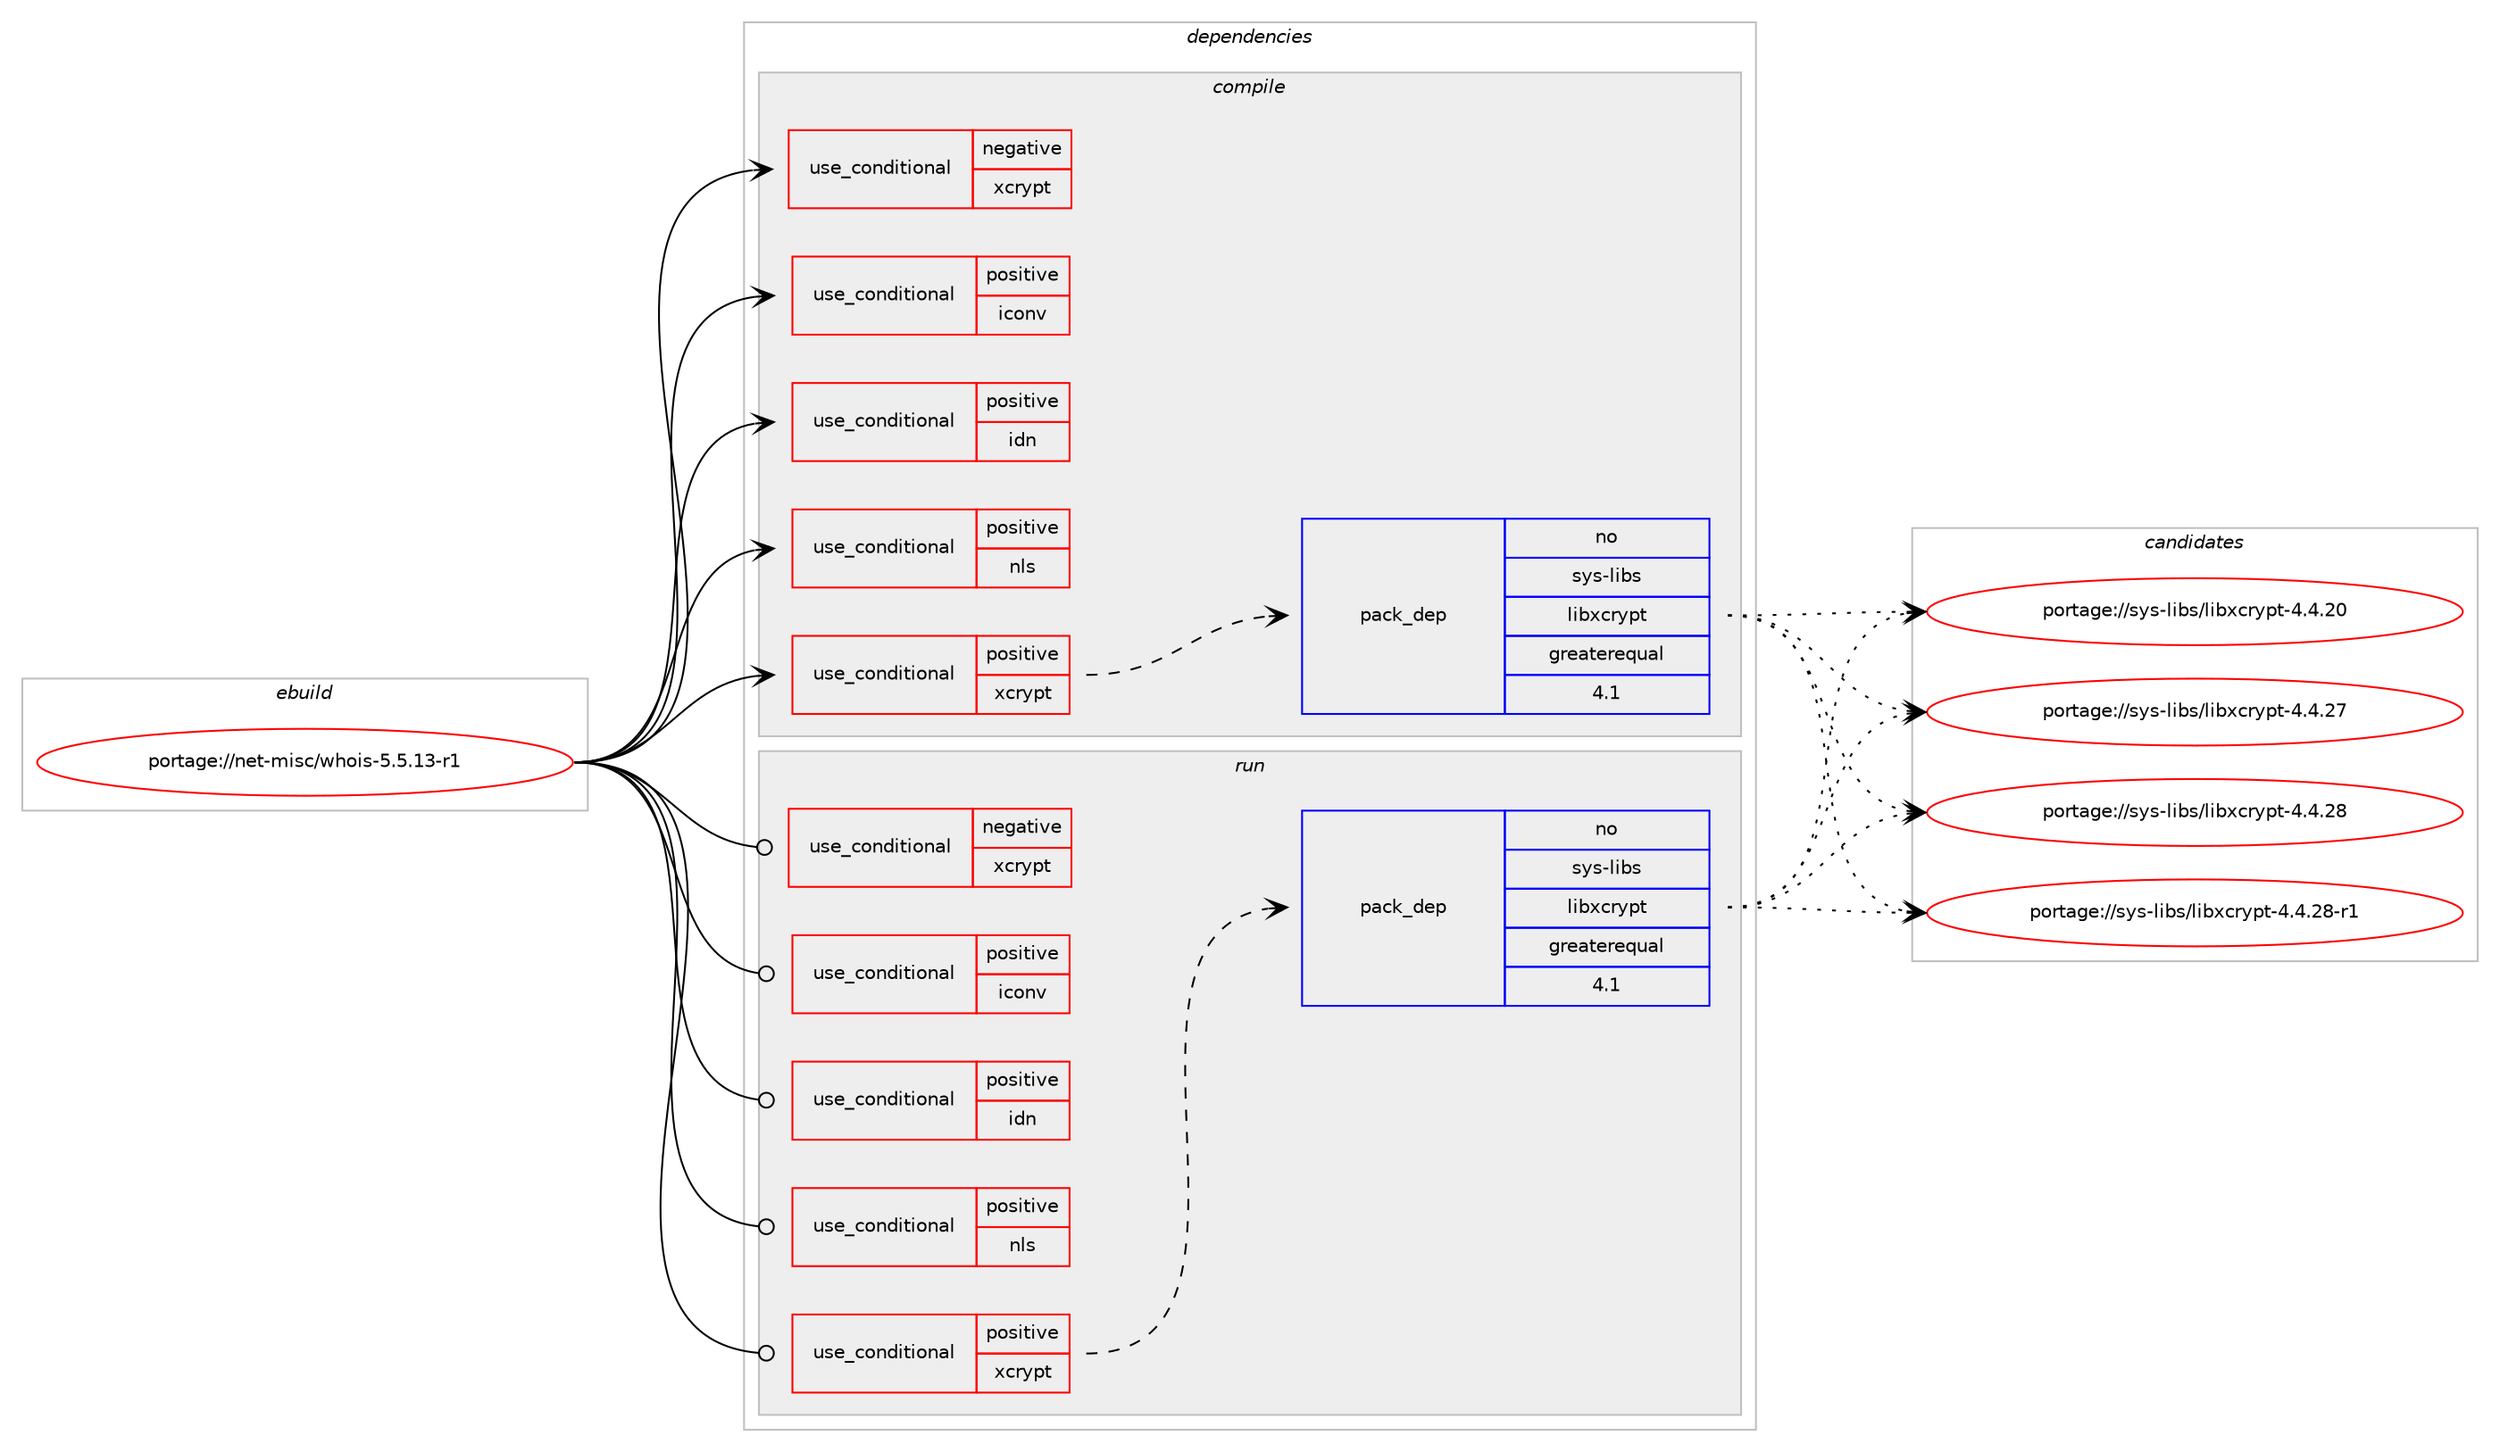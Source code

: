digraph prolog {

# *************
# Graph options
# *************

newrank=true;
concentrate=true;
compound=true;
graph [rankdir=LR,fontname=Helvetica,fontsize=10,ranksep=1.5];#, ranksep=2.5, nodesep=0.2];
edge  [arrowhead=vee];
node  [fontname=Helvetica,fontsize=10];

# **********
# The ebuild
# **********

subgraph cluster_leftcol {
color=gray;
rank=same;
label=<<i>ebuild</i>>;
id [label="portage://net-misc/whois-5.5.13-r1", color=red, width=4, href="../net-misc/whois-5.5.13-r1.svg"];
}

# ****************
# The dependencies
# ****************

subgraph cluster_midcol {
color=gray;
label=<<i>dependencies</i>>;
subgraph cluster_compile {
fillcolor="#eeeeee";
style=filled;
label=<<i>compile</i>>;
subgraph cond1621 {
dependency2319 [label=<<TABLE BORDER="0" CELLBORDER="1" CELLSPACING="0" CELLPADDING="4"><TR><TD ROWSPAN="3" CELLPADDING="10">use_conditional</TD></TR><TR><TD>negative</TD></TR><TR><TD>xcrypt</TD></TR></TABLE>>, shape=none, color=red];
# *** BEGIN UNKNOWN DEPENDENCY TYPE (TODO) ***
# dependency2319 -> package_dependency(portage://net-misc/whois-5.5.13-r1,install,no,virtual,libcrypt,none,[,,],any_same_slot,[])
# *** END UNKNOWN DEPENDENCY TYPE (TODO) ***

}
id:e -> dependency2319:w [weight=20,style="solid",arrowhead="vee"];
subgraph cond1622 {
dependency2320 [label=<<TABLE BORDER="0" CELLBORDER="1" CELLSPACING="0" CELLPADDING="4"><TR><TD ROWSPAN="3" CELLPADDING="10">use_conditional</TD></TR><TR><TD>positive</TD></TR><TR><TD>iconv</TD></TR></TABLE>>, shape=none, color=red];
# *** BEGIN UNKNOWN DEPENDENCY TYPE (TODO) ***
# dependency2320 -> package_dependency(portage://net-misc/whois-5.5.13-r1,install,no,virtual,libiconv,none,[,,],[],[])
# *** END UNKNOWN DEPENDENCY TYPE (TODO) ***

}
id:e -> dependency2320:w [weight=20,style="solid",arrowhead="vee"];
subgraph cond1623 {
dependency2321 [label=<<TABLE BORDER="0" CELLBORDER="1" CELLSPACING="0" CELLPADDING="4"><TR><TD ROWSPAN="3" CELLPADDING="10">use_conditional</TD></TR><TR><TD>positive</TD></TR><TR><TD>idn</TD></TR></TABLE>>, shape=none, color=red];
# *** BEGIN UNKNOWN DEPENDENCY TYPE (TODO) ***
# dependency2321 -> package_dependency(portage://net-misc/whois-5.5.13-r1,install,no,net-dns,libidn2,none,[,,],any_same_slot,[])
# *** END UNKNOWN DEPENDENCY TYPE (TODO) ***

}
id:e -> dependency2321:w [weight=20,style="solid",arrowhead="vee"];
subgraph cond1624 {
dependency2322 [label=<<TABLE BORDER="0" CELLBORDER="1" CELLSPACING="0" CELLPADDING="4"><TR><TD ROWSPAN="3" CELLPADDING="10">use_conditional</TD></TR><TR><TD>positive</TD></TR><TR><TD>nls</TD></TR></TABLE>>, shape=none, color=red];
# *** BEGIN UNKNOWN DEPENDENCY TYPE (TODO) ***
# dependency2322 -> package_dependency(portage://net-misc/whois-5.5.13-r1,install,no,virtual,libintl,none,[,,],[],[])
# *** END UNKNOWN DEPENDENCY TYPE (TODO) ***

}
id:e -> dependency2322:w [weight=20,style="solid",arrowhead="vee"];
subgraph cond1625 {
dependency2323 [label=<<TABLE BORDER="0" CELLBORDER="1" CELLSPACING="0" CELLPADDING="4"><TR><TD ROWSPAN="3" CELLPADDING="10">use_conditional</TD></TR><TR><TD>positive</TD></TR><TR><TD>xcrypt</TD></TR></TABLE>>, shape=none, color=red];
subgraph pack689 {
dependency2324 [label=<<TABLE BORDER="0" CELLBORDER="1" CELLSPACING="0" CELLPADDING="4" WIDTH="220"><TR><TD ROWSPAN="6" CELLPADDING="30">pack_dep</TD></TR><TR><TD WIDTH="110">no</TD></TR><TR><TD>sys-libs</TD></TR><TR><TD>libxcrypt</TD></TR><TR><TD>greaterequal</TD></TR><TR><TD>4.1</TD></TR></TABLE>>, shape=none, color=blue];
}
dependency2323:e -> dependency2324:w [weight=20,style="dashed",arrowhead="vee"];
}
id:e -> dependency2323:w [weight=20,style="solid",arrowhead="vee"];
}
subgraph cluster_compileandrun {
fillcolor="#eeeeee";
style=filled;
label=<<i>compile and run</i>>;
}
subgraph cluster_run {
fillcolor="#eeeeee";
style=filled;
label=<<i>run</i>>;
subgraph cond1626 {
dependency2325 [label=<<TABLE BORDER="0" CELLBORDER="1" CELLSPACING="0" CELLPADDING="4"><TR><TD ROWSPAN="3" CELLPADDING="10">use_conditional</TD></TR><TR><TD>negative</TD></TR><TR><TD>xcrypt</TD></TR></TABLE>>, shape=none, color=red];
# *** BEGIN UNKNOWN DEPENDENCY TYPE (TODO) ***
# dependency2325 -> package_dependency(portage://net-misc/whois-5.5.13-r1,run,no,virtual,libcrypt,none,[,,],any_same_slot,[])
# *** END UNKNOWN DEPENDENCY TYPE (TODO) ***

}
id:e -> dependency2325:w [weight=20,style="solid",arrowhead="odot"];
subgraph cond1627 {
dependency2326 [label=<<TABLE BORDER="0" CELLBORDER="1" CELLSPACING="0" CELLPADDING="4"><TR><TD ROWSPAN="3" CELLPADDING="10">use_conditional</TD></TR><TR><TD>positive</TD></TR><TR><TD>iconv</TD></TR></TABLE>>, shape=none, color=red];
# *** BEGIN UNKNOWN DEPENDENCY TYPE (TODO) ***
# dependency2326 -> package_dependency(portage://net-misc/whois-5.5.13-r1,run,no,virtual,libiconv,none,[,,],[],[])
# *** END UNKNOWN DEPENDENCY TYPE (TODO) ***

}
id:e -> dependency2326:w [weight=20,style="solid",arrowhead="odot"];
subgraph cond1628 {
dependency2327 [label=<<TABLE BORDER="0" CELLBORDER="1" CELLSPACING="0" CELLPADDING="4"><TR><TD ROWSPAN="3" CELLPADDING="10">use_conditional</TD></TR><TR><TD>positive</TD></TR><TR><TD>idn</TD></TR></TABLE>>, shape=none, color=red];
# *** BEGIN UNKNOWN DEPENDENCY TYPE (TODO) ***
# dependency2327 -> package_dependency(portage://net-misc/whois-5.5.13-r1,run,no,net-dns,libidn2,none,[,,],any_same_slot,[])
# *** END UNKNOWN DEPENDENCY TYPE (TODO) ***

}
id:e -> dependency2327:w [weight=20,style="solid",arrowhead="odot"];
subgraph cond1629 {
dependency2328 [label=<<TABLE BORDER="0" CELLBORDER="1" CELLSPACING="0" CELLPADDING="4"><TR><TD ROWSPAN="3" CELLPADDING="10">use_conditional</TD></TR><TR><TD>positive</TD></TR><TR><TD>nls</TD></TR></TABLE>>, shape=none, color=red];
# *** BEGIN UNKNOWN DEPENDENCY TYPE (TODO) ***
# dependency2328 -> package_dependency(portage://net-misc/whois-5.5.13-r1,run,no,virtual,libintl,none,[,,],[],[])
# *** END UNKNOWN DEPENDENCY TYPE (TODO) ***

}
id:e -> dependency2328:w [weight=20,style="solid",arrowhead="odot"];
subgraph cond1630 {
dependency2329 [label=<<TABLE BORDER="0" CELLBORDER="1" CELLSPACING="0" CELLPADDING="4"><TR><TD ROWSPAN="3" CELLPADDING="10">use_conditional</TD></TR><TR><TD>positive</TD></TR><TR><TD>xcrypt</TD></TR></TABLE>>, shape=none, color=red];
subgraph pack690 {
dependency2330 [label=<<TABLE BORDER="0" CELLBORDER="1" CELLSPACING="0" CELLPADDING="4" WIDTH="220"><TR><TD ROWSPAN="6" CELLPADDING="30">pack_dep</TD></TR><TR><TD WIDTH="110">no</TD></TR><TR><TD>sys-libs</TD></TR><TR><TD>libxcrypt</TD></TR><TR><TD>greaterequal</TD></TR><TR><TD>4.1</TD></TR></TABLE>>, shape=none, color=blue];
}
dependency2329:e -> dependency2330:w [weight=20,style="dashed",arrowhead="vee"];
}
id:e -> dependency2329:w [weight=20,style="solid",arrowhead="odot"];
}
}

# **************
# The candidates
# **************

subgraph cluster_choices {
rank=same;
color=gray;
label=<<i>candidates</i>>;

subgraph choice689 {
color=black;
nodesep=1;
choice115121115451081059811547108105981209911412111211645524652465048 [label="portage://sys-libs/libxcrypt-4.4.20", color=red, width=4,href="../sys-libs/libxcrypt-4.4.20.svg"];
choice115121115451081059811547108105981209911412111211645524652465055 [label="portage://sys-libs/libxcrypt-4.4.27", color=red, width=4,href="../sys-libs/libxcrypt-4.4.27.svg"];
choice115121115451081059811547108105981209911412111211645524652465056 [label="portage://sys-libs/libxcrypt-4.4.28", color=red, width=4,href="../sys-libs/libxcrypt-4.4.28.svg"];
choice1151211154510810598115471081059812099114121112116455246524650564511449 [label="portage://sys-libs/libxcrypt-4.4.28-r1", color=red, width=4,href="../sys-libs/libxcrypt-4.4.28-r1.svg"];
dependency2324:e -> choice115121115451081059811547108105981209911412111211645524652465048:w [style=dotted,weight="100"];
dependency2324:e -> choice115121115451081059811547108105981209911412111211645524652465055:w [style=dotted,weight="100"];
dependency2324:e -> choice115121115451081059811547108105981209911412111211645524652465056:w [style=dotted,weight="100"];
dependency2324:e -> choice1151211154510810598115471081059812099114121112116455246524650564511449:w [style=dotted,weight="100"];
}
subgraph choice690 {
color=black;
nodesep=1;
choice115121115451081059811547108105981209911412111211645524652465048 [label="portage://sys-libs/libxcrypt-4.4.20", color=red, width=4,href="../sys-libs/libxcrypt-4.4.20.svg"];
choice115121115451081059811547108105981209911412111211645524652465055 [label="portage://sys-libs/libxcrypt-4.4.27", color=red, width=4,href="../sys-libs/libxcrypt-4.4.27.svg"];
choice115121115451081059811547108105981209911412111211645524652465056 [label="portage://sys-libs/libxcrypt-4.4.28", color=red, width=4,href="../sys-libs/libxcrypt-4.4.28.svg"];
choice1151211154510810598115471081059812099114121112116455246524650564511449 [label="portage://sys-libs/libxcrypt-4.4.28-r1", color=red, width=4,href="../sys-libs/libxcrypt-4.4.28-r1.svg"];
dependency2330:e -> choice115121115451081059811547108105981209911412111211645524652465048:w [style=dotted,weight="100"];
dependency2330:e -> choice115121115451081059811547108105981209911412111211645524652465055:w [style=dotted,weight="100"];
dependency2330:e -> choice115121115451081059811547108105981209911412111211645524652465056:w [style=dotted,weight="100"];
dependency2330:e -> choice1151211154510810598115471081059812099114121112116455246524650564511449:w [style=dotted,weight="100"];
}
}

}
